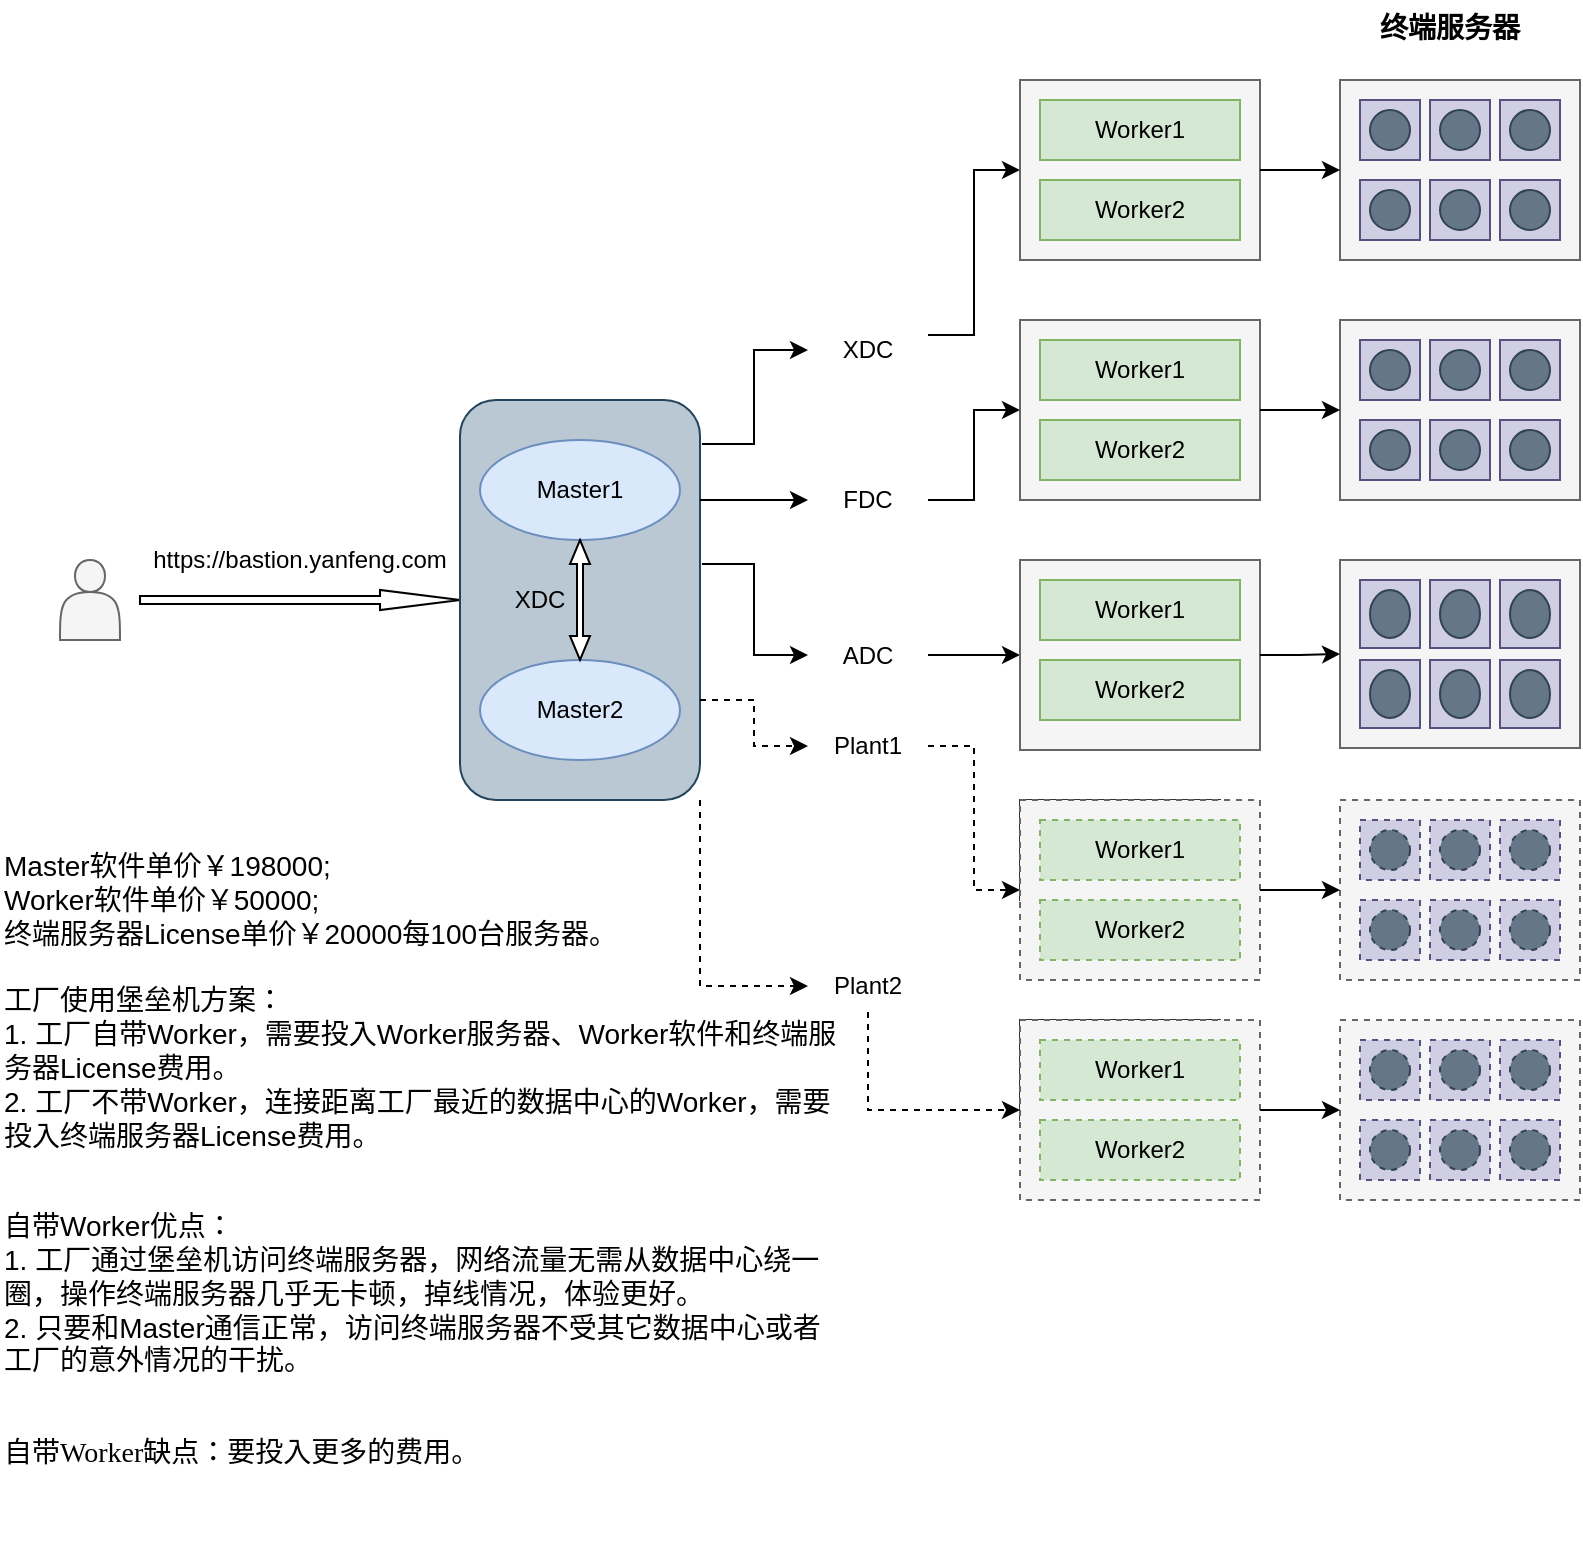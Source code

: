 <mxfile version="24.7.17">
  <diagram name="第 1 页" id="lUHJqOYcLx_I8CIas6FB">
    <mxGraphModel dx="1434" dy="780" grid="1" gridSize="10" guides="1" tooltips="1" connect="1" arrows="1" fold="1" page="1" pageScale="1" pageWidth="827" pageHeight="1169" math="0" shadow="0">
      <root>
        <mxCell id="0" />
        <mxCell id="1" parent="0" />
        <mxCell id="XpDxkfP4jnby5Jq5ViRB-1" value="" style="shape=actor;whiteSpace=wrap;html=1;fillColor=#f5f5f5;strokeColor=#666666;fontColor=#333333;" vertex="1" parent="1">
          <mxGeometry x="40" y="320" width="30" height="40" as="geometry" />
        </mxCell>
        <mxCell id="XpDxkfP4jnby5Jq5ViRB-2" value="" style="html=1;shadow=0;dashed=0;align=center;verticalAlign=middle;shape=mxgraph.arrows2.arrow;dy=0.6;dx=40;notch=0;" vertex="1" parent="1">
          <mxGeometry x="80" y="335" width="160" height="10" as="geometry" />
        </mxCell>
        <mxCell id="XpDxkfP4jnby5Jq5ViRB-19" style="edgeStyle=orthogonalEdgeStyle;rounded=0;orthogonalLoop=1;jettySize=auto;html=1;exitX=1;exitY=0.25;exitDx=0;exitDy=0;entryX=0;entryY=0.5;entryDx=0;entryDy=0;" edge="1" parent="1" source="XpDxkfP4jnby5Jq5ViRB-36" target="XpDxkfP4jnby5Jq5ViRB-13">
          <mxGeometry relative="1" as="geometry" />
        </mxCell>
        <mxCell id="XpDxkfP4jnby5Jq5ViRB-34" style="edgeStyle=orthogonalEdgeStyle;rounded=0;orthogonalLoop=1;jettySize=auto;html=1;exitX=1;exitY=0.5;exitDx=0;exitDy=0;entryX=0;entryY=0.5;entryDx=0;entryDy=0;" edge="1" parent="1" source="XpDxkfP4jnby5Jq5ViRB-37" target="XpDxkfP4jnby5Jq5ViRB-23">
          <mxGeometry relative="1" as="geometry" />
        </mxCell>
        <mxCell id="XpDxkfP4jnby5Jq5ViRB-35" style="edgeStyle=orthogonalEdgeStyle;rounded=0;orthogonalLoop=1;jettySize=auto;html=1;exitX=1;exitY=0.5;exitDx=0;exitDy=0;entryX=0;entryY=0.5;entryDx=0;entryDy=0;" edge="1" parent="1" source="XpDxkfP4jnby5Jq5ViRB-41" target="XpDxkfP4jnby5Jq5ViRB-59">
          <mxGeometry relative="1" as="geometry">
            <mxPoint x="490" y="410" as="targetPoint" />
          </mxGeometry>
        </mxCell>
        <mxCell id="XpDxkfP4jnby5Jq5ViRB-3" value="" style="rounded=1;whiteSpace=wrap;html=1;fillColor=#bac8d3;strokeColor=#23445d;" vertex="1" parent="1">
          <mxGeometry x="240" y="240" width="120" height="200" as="geometry" />
        </mxCell>
        <mxCell id="XpDxkfP4jnby5Jq5ViRB-5" value="Master1" style="ellipse;whiteSpace=wrap;html=1;fillColor=#dae8fc;strokeColor=#6c8ebf;" vertex="1" parent="1">
          <mxGeometry x="250" y="260" width="100" height="50" as="geometry" />
        </mxCell>
        <mxCell id="XpDxkfP4jnby5Jq5ViRB-6" value="Master2" style="ellipse;whiteSpace=wrap;html=1;fillColor=#dae8fc;strokeColor=#6c8ebf;" vertex="1" parent="1">
          <mxGeometry x="250" y="370" width="100" height="50" as="geometry" />
        </mxCell>
        <mxCell id="XpDxkfP4jnby5Jq5ViRB-7" value="" style="shape=doubleArrow;direction=south;whiteSpace=wrap;html=1;" vertex="1" parent="1">
          <mxGeometry x="295" y="310" width="10" height="60" as="geometry" />
        </mxCell>
        <mxCell id="XpDxkfP4jnby5Jq5ViRB-8" value="https://bastion.yanfeng.com" style="text;html=1;align=center;verticalAlign=middle;whiteSpace=wrap;rounded=0;" vertex="1" parent="1">
          <mxGeometry x="130" y="305" width="60" height="30" as="geometry" />
        </mxCell>
        <mxCell id="XpDxkfP4jnby5Jq5ViRB-10" value="XDC" style="text;html=1;align=center;verticalAlign=middle;whiteSpace=wrap;rounded=0;" vertex="1" parent="1">
          <mxGeometry x="250" y="325" width="60" height="30" as="geometry" />
        </mxCell>
        <mxCell id="XpDxkfP4jnby5Jq5ViRB-13" value="" style="rounded=0;whiteSpace=wrap;html=1;fillColor=#f5f5f5;fontColor=#333333;strokeColor=#666666;" vertex="1" parent="1">
          <mxGeometry x="520" y="80" width="120" height="90" as="geometry" />
        </mxCell>
        <mxCell id="XpDxkfP4jnby5Jq5ViRB-23" value="" style="rounded=0;whiteSpace=wrap;html=1;fillColor=#f5f5f5;fontColor=#333333;strokeColor=#666666;" vertex="1" parent="1">
          <mxGeometry x="520" y="200" width="120" height="90" as="geometry" />
        </mxCell>
        <mxCell id="XpDxkfP4jnby5Jq5ViRB-24" value="Worker1" style="rounded=0;whiteSpace=wrap;html=1;fillColor=#d5e8d4;strokeColor=#82b366;" vertex="1" parent="1">
          <mxGeometry x="530" y="210" width="100" height="30" as="geometry" />
        </mxCell>
        <mxCell id="XpDxkfP4jnby5Jq5ViRB-25" value="Worker2" style="rounded=0;whiteSpace=wrap;html=1;fillColor=#d5e8d4;strokeColor=#82b366;" vertex="1" parent="1">
          <mxGeometry x="530" y="250" width="100" height="30" as="geometry" />
        </mxCell>
        <mxCell id="XpDxkfP4jnby5Jq5ViRB-27" value="Worker1" style="rounded=0;whiteSpace=wrap;html=1;fillColor=#d5e8d4;strokeColor=#82b366;" vertex="1" parent="1">
          <mxGeometry x="530" y="90" width="100" height="30" as="geometry" />
        </mxCell>
        <mxCell id="XpDxkfP4jnby5Jq5ViRB-28" value="Worker2" style="rounded=0;whiteSpace=wrap;html=1;fillColor=#d5e8d4;strokeColor=#82b366;" vertex="1" parent="1">
          <mxGeometry x="530" y="130" width="100" height="30" as="geometry" />
        </mxCell>
        <mxCell id="XpDxkfP4jnby5Jq5ViRB-39" value="" style="edgeStyle=orthogonalEdgeStyle;rounded=0;orthogonalLoop=1;jettySize=auto;html=1;exitX=1;exitY=0.25;exitDx=0;exitDy=0;entryX=0;entryY=0.5;entryDx=0;entryDy=0;" edge="1" parent="1" source="XpDxkfP4jnby5Jq5ViRB-3" target="XpDxkfP4jnby5Jq5ViRB-37">
          <mxGeometry relative="1" as="geometry">
            <mxPoint x="360" y="340" as="sourcePoint" />
            <mxPoint x="520" y="310" as="targetPoint" />
          </mxGeometry>
        </mxCell>
        <mxCell id="XpDxkfP4jnby5Jq5ViRB-37" value="FDC" style="text;html=1;align=center;verticalAlign=middle;whiteSpace=wrap;rounded=0;" vertex="1" parent="1">
          <mxGeometry x="414" y="275" width="60" height="30" as="geometry" />
        </mxCell>
        <mxCell id="XpDxkfP4jnby5Jq5ViRB-40" value="" style="edgeStyle=orthogonalEdgeStyle;rounded=0;orthogonalLoop=1;jettySize=auto;html=1;exitX=1.008;exitY=0.11;exitDx=0;exitDy=0;entryX=0;entryY=0.5;entryDx=0;entryDy=0;exitPerimeter=0;" edge="1" parent="1" source="XpDxkfP4jnby5Jq5ViRB-3" target="XpDxkfP4jnby5Jq5ViRB-36">
          <mxGeometry relative="1" as="geometry">
            <mxPoint x="360" y="290" as="sourcePoint" />
            <mxPoint x="520" y="150" as="targetPoint" />
          </mxGeometry>
        </mxCell>
        <mxCell id="XpDxkfP4jnby5Jq5ViRB-36" value="XDC" style="text;html=1;align=center;verticalAlign=middle;whiteSpace=wrap;rounded=0;" vertex="1" parent="1">
          <mxGeometry x="414" y="200" width="60" height="30" as="geometry" />
        </mxCell>
        <mxCell id="XpDxkfP4jnby5Jq5ViRB-42" value="" style="edgeStyle=orthogonalEdgeStyle;rounded=0;orthogonalLoop=1;jettySize=auto;html=1;exitX=1.008;exitY=0.41;exitDx=0;exitDy=0;entryX=0;entryY=0.5;entryDx=0;entryDy=0;exitPerimeter=0;" edge="1" parent="1" source="XpDxkfP4jnby5Jq5ViRB-3" target="XpDxkfP4jnby5Jq5ViRB-41">
          <mxGeometry relative="1" as="geometry">
            <mxPoint x="360" y="390" as="sourcePoint" />
            <mxPoint x="520" y="470" as="targetPoint" />
          </mxGeometry>
        </mxCell>
        <mxCell id="XpDxkfP4jnby5Jq5ViRB-41" value="ADC" style="text;html=1;align=center;verticalAlign=middle;whiteSpace=wrap;rounded=0;" vertex="1" parent="1">
          <mxGeometry x="414" y="352" width="60" height="31" as="geometry" />
        </mxCell>
        <mxCell id="XpDxkfP4jnby5Jq5ViRB-48" style="edgeStyle=orthogonalEdgeStyle;rounded=0;orthogonalLoop=1;jettySize=auto;html=1;entryX=0;entryY=0.5;entryDx=0;entryDy=0;exitX=1;exitY=0.5;exitDx=0;exitDy=0;dashed=1;" edge="1" parent="1" source="XpDxkfP4jnby5Jq5ViRB-49" target="XpDxkfP4jnby5Jq5ViRB-54">
          <mxGeometry relative="1" as="geometry">
            <mxPoint x="450" y="560" as="sourcePoint" />
            <mxPoint x="511" y="565" as="targetPoint" />
          </mxGeometry>
        </mxCell>
        <mxCell id="XpDxkfP4jnby5Jq5ViRB-51" value="" style="edgeStyle=orthogonalEdgeStyle;rounded=0;orthogonalLoop=1;jettySize=auto;html=1;entryX=0;entryY=0.5;entryDx=0;entryDy=0;dashed=1;exitX=1;exitY=0.75;exitDx=0;exitDy=0;" edge="1" parent="1" source="XpDxkfP4jnby5Jq5ViRB-3" target="XpDxkfP4jnby5Jq5ViRB-49">
          <mxGeometry relative="1" as="geometry">
            <mxPoint x="380" y="390" as="sourcePoint" />
            <mxPoint x="520" y="630" as="targetPoint" />
          </mxGeometry>
        </mxCell>
        <mxCell id="XpDxkfP4jnby5Jq5ViRB-49" value="Plant1" style="text;html=1;align=center;verticalAlign=middle;whiteSpace=wrap;rounded=0;" vertex="1" parent="1">
          <mxGeometry x="414" y="400" width="60" height="26" as="geometry" />
        </mxCell>
        <mxCell id="XpDxkfP4jnby5Jq5ViRB-52" value="Worker1" style="rounded=0;whiteSpace=wrap;html=1;strokeColor=#333333;" vertex="1" parent="1">
          <mxGeometry x="520" y="440" width="100" height="50" as="geometry" />
        </mxCell>
        <mxCell id="XpDxkfP4jnby5Jq5ViRB-54" value="" style="rounded=0;whiteSpace=wrap;html=1;dashed=1;strokeColor=#666666;fillColor=#f5f5f5;fontColor=#333333;" vertex="1" parent="1">
          <mxGeometry x="520" y="440" width="120" height="90" as="geometry" />
        </mxCell>
        <mxCell id="XpDxkfP4jnby5Jq5ViRB-55" value="Worker1" style="rounded=0;whiteSpace=wrap;html=1;dashed=1;strokeColor=#82b366;fillColor=#d5e8d4;" vertex="1" parent="1">
          <mxGeometry x="530" y="450" width="100" height="30" as="geometry" />
        </mxCell>
        <mxCell id="XpDxkfP4jnby5Jq5ViRB-56" value="Worker2" style="rounded=0;whiteSpace=wrap;html=1;dashed=1;strokeColor=#82b366;fillColor=#d5e8d4;" vertex="1" parent="1">
          <mxGeometry x="530" y="490" width="100" height="30" as="geometry" />
        </mxCell>
        <mxCell id="XpDxkfP4jnby5Jq5ViRB-59" value="" style="rounded=0;whiteSpace=wrap;html=1;fillColor=#f5f5f5;fontColor=#333333;strokeColor=#666666;" vertex="1" parent="1">
          <mxGeometry x="520" y="320" width="120" height="95" as="geometry" />
        </mxCell>
        <mxCell id="XpDxkfP4jnby5Jq5ViRB-60" value="Worker1" style="rounded=0;whiteSpace=wrap;html=1;fillColor=#d5e8d4;strokeColor=#82b366;" vertex="1" parent="1">
          <mxGeometry x="530" y="330" width="100" height="30" as="geometry" />
        </mxCell>
        <mxCell id="XpDxkfP4jnby5Jq5ViRB-61" value="Worker2" style="rounded=0;whiteSpace=wrap;html=1;fillColor=#d5e8d4;strokeColor=#82b366;" vertex="1" parent="1">
          <mxGeometry x="530" y="370" width="100" height="30" as="geometry" />
        </mxCell>
        <mxCell id="XpDxkfP4jnby5Jq5ViRB-65" value="Worker1" style="rounded=0;whiteSpace=wrap;html=1;strokeColor=#333333;" vertex="1" parent="1">
          <mxGeometry x="520" y="550" width="100" height="50" as="geometry" />
        </mxCell>
        <mxCell id="XpDxkfP4jnby5Jq5ViRB-66" value="" style="rounded=0;whiteSpace=wrap;html=1;dashed=1;strokeColor=#666666;fillColor=#f5f5f5;fontColor=#333333;" vertex="1" parent="1">
          <mxGeometry x="520" y="550" width="120" height="90" as="geometry" />
        </mxCell>
        <mxCell id="XpDxkfP4jnby5Jq5ViRB-67" value="Worker1" style="rounded=0;whiteSpace=wrap;html=1;dashed=1;strokeColor=#82b366;fillColor=#d5e8d4;" vertex="1" parent="1">
          <mxGeometry x="530" y="560" width="100" height="30" as="geometry" />
        </mxCell>
        <mxCell id="XpDxkfP4jnby5Jq5ViRB-68" value="Worker2" style="rounded=0;whiteSpace=wrap;html=1;dashed=1;strokeColor=#82b366;fillColor=#d5e8d4;" vertex="1" parent="1">
          <mxGeometry x="530" y="600" width="100" height="30" as="geometry" />
        </mxCell>
        <mxCell id="XpDxkfP4jnby5Jq5ViRB-69" value="" style="edgeStyle=orthogonalEdgeStyle;rounded=0;orthogonalLoop=1;jettySize=auto;html=1;dashed=1;exitX=1;exitY=1;exitDx=0;exitDy=0;entryX=0;entryY=0.5;entryDx=0;entryDy=0;" edge="1" parent="1" source="XpDxkfP4jnby5Jq5ViRB-3" target="XpDxkfP4jnby5Jq5ViRB-70">
          <mxGeometry relative="1" as="geometry">
            <mxPoint x="370" y="430" as="sourcePoint" />
            <mxPoint x="390" y="490" as="targetPoint" />
            <Array as="points">
              <mxPoint x="360" y="533" />
            </Array>
          </mxGeometry>
        </mxCell>
        <mxCell id="XpDxkfP4jnby5Jq5ViRB-70" value="Plant2" style="text;html=1;align=center;verticalAlign=middle;whiteSpace=wrap;rounded=0;" vertex="1" parent="1">
          <mxGeometry x="414" y="520" width="60" height="26" as="geometry" />
        </mxCell>
        <mxCell id="XpDxkfP4jnby5Jq5ViRB-72" style="edgeStyle=orthogonalEdgeStyle;rounded=0;orthogonalLoop=1;jettySize=auto;html=1;entryX=0;entryY=0.5;entryDx=0;entryDy=0;exitX=0.5;exitY=1;exitDx=0;exitDy=0;dashed=1;" edge="1" parent="1" source="XpDxkfP4jnby5Jq5ViRB-70" target="XpDxkfP4jnby5Jq5ViRB-66">
          <mxGeometry relative="1" as="geometry">
            <mxPoint x="484" y="423" as="sourcePoint" />
            <mxPoint x="530" y="495" as="targetPoint" />
          </mxGeometry>
        </mxCell>
        <mxCell id="XpDxkfP4jnby5Jq5ViRB-73" value="&lt;p style=&quot;line-height: 100%;&quot;&gt;&lt;/p&gt;&lt;div style=&quot;font-size: 14px;&quot;&gt;&lt;span style=&quot;background-color: initial;&quot;&gt;Master软件单价￥198000;&lt;/span&gt;&lt;/div&gt;&lt;font face=&quot;Helvetica&quot; style=&quot;&quot;&gt;&lt;div style=&quot;font-size: 14px;&quot;&gt;&lt;span style=&quot;background-color: initial;&quot;&gt;Worker软件单价￥50000;&lt;/span&gt;&lt;/div&gt;&lt;span style=&quot;font-size: 14px;&quot;&gt;&lt;div style=&quot;&quot;&gt;&lt;span style=&quot;background-color: initial;&quot;&gt;终端服务器&lt;/span&gt;&lt;span style=&quot;background-color: initial;&quot;&gt;License单价￥20000每100台服务器。&lt;/span&gt;&lt;/div&gt;&lt;/span&gt;&lt;div style=&quot;&quot;&gt;&lt;span style=&quot;font-size: 14px;&quot;&gt;&lt;br&gt;&lt;/span&gt;&lt;/div&gt;&lt;span style=&quot;font-size: 14px; background-color: initial;&quot;&gt;&lt;div style=&quot;&quot;&gt;&lt;span style=&quot;background-color: initial;&quot;&gt;工厂使用堡垒机方案：&lt;/span&gt;&lt;/div&gt;&lt;/span&gt;&lt;span style=&quot;font-size: 14px; background-color: initial;&quot;&gt;&lt;div style=&quot;&quot;&gt;&lt;font style=&quot;background-color: initial; font-size: 12px;&quot; face=&quot;Helvetica&quot;&gt;&lt;span style=&quot;font-size: 14px; background-color: initial;&quot;&gt;1. 工厂自带Worker，需要投入Worker服务器、&lt;/span&gt;&lt;span style=&quot;font-size: 14px; background-color: initial;&quot;&gt;Worker软件和&lt;/span&gt;&lt;/font&gt;&lt;span style=&quot;background-color: initial;&quot;&gt;&lt;font face=&quot;Helvetica&quot;&gt;终端服务器&lt;/font&gt;&lt;/span&gt;&lt;span style=&quot;background-color: initial;&quot;&gt;&lt;font face=&quot;Helvetica&quot;&gt;&lt;span style=&quot;background-color: initial;&quot;&gt;License费用。&lt;/span&gt;&lt;/font&gt;&lt;/span&gt;&lt;/div&gt;&lt;div style=&quot;&quot;&gt;&lt;font style=&quot;background-color: initial;&quot; face=&quot;Helvetica&quot;&gt;&lt;span style=&quot;background-color: initial;&quot;&gt;2. 工厂不带Worker，连接距离工厂最近的数据中心的Worker，需要投入&lt;/span&gt;&lt;/font&gt;&lt;span style=&quot;background-color: initial;&quot;&gt;&lt;font face=&quot;Helvetica&quot;&gt;终端服务器&lt;/font&gt;&lt;/span&gt;&lt;span style=&quot;background-color: initial;&quot;&gt;&lt;font face=&quot;Helvetica&quot;&gt;&lt;span style=&quot;background-color: initial;&quot;&gt;License费用。&lt;/span&gt;&lt;/font&gt;&lt;/span&gt;&lt;/div&gt;&lt;/span&gt;&lt;/font&gt;&lt;p style=&quot;line-height: 100%;&quot;&gt;&lt;/p&gt;&lt;div style=&quot;&quot;&gt;&lt;span style=&quot;font-size: 14px;&quot;&gt;&lt;br&gt;&lt;/span&gt;&lt;/div&gt;&lt;font face=&quot;Helvetica&quot; style=&quot;font-size: 14px;&quot;&gt;&lt;div style=&quot;&quot;&gt;&lt;span style=&quot;background-color: initial;&quot;&gt;自带Worker优点：&lt;/span&gt;&lt;/div&gt;&lt;span style=&quot;background-color: initial;&quot;&gt;&lt;div style=&quot;&quot;&gt;&lt;span style=&quot;background-color: initial;&quot;&gt;1. 工厂通过堡垒机访问终端服务器，网络流量无需从数据中心绕一圈，操作&lt;/span&gt;&lt;span style=&quot;background-color: initial;&quot;&gt;终端&lt;/span&gt;&lt;span style=&quot;background-color: initial;&quot;&gt;服务器几乎无卡顿，掉线情况，体验更好。&lt;/span&gt;&lt;/div&gt;&lt;/span&gt;&lt;/font&gt;&lt;font face=&quot;Helvetica&quot; style=&quot;font-size: 14px;&quot;&gt;&lt;span style=&quot;background-color: initial;&quot;&gt;&lt;div style=&quot;&quot;&gt;&lt;span style=&quot;background-color: initial;&quot;&gt;2. 只要和Master通信正常，访问&lt;/span&gt;&lt;span style=&quot;background-color: initial;&quot;&gt;终端&lt;/span&gt;&lt;span style=&quot;background-color: initial;&quot;&gt;服务器不受其它数据中心或者工厂的意外情况的干扰。&lt;/span&gt;&lt;/div&gt;&lt;/span&gt;&lt;/font&gt;&lt;p&gt;&lt;/p&gt;&lt;p style=&quot;line-height: 100%;&quot;&gt;&lt;/p&gt;&lt;div style=&quot;&quot;&gt;&lt;font face=&quot;rnTIwr-ZT3x2AIq3CJ2m&quot;&gt;&lt;span style=&quot;font-size: 14px;&quot;&gt;&lt;br&gt;&lt;/span&gt;&lt;/font&gt;&lt;/div&gt;&lt;font style=&quot;font-size: 14px;&quot;&gt;&lt;div style=&quot;&quot;&gt;&lt;span style=&quot;font-family: rnTIwr-ZT3x2AIq3CJ2m; background-color: initial;&quot;&gt;自带Worker缺点：&lt;/span&gt;&lt;span style=&quot;font-family: rnTIwr-ZT3x2AIq3CJ2m; background-color: initial;&quot;&gt;要投入更多的费用。&lt;/span&gt;&lt;/div&gt;&lt;/font&gt;&lt;p&gt;&lt;/p&gt;&lt;p style=&quot;line-height: 100%; font-size: 14px;&quot;&gt;&lt;b style=&quot;background-color: initial;&quot;&gt;&lt;br&gt;&lt;/b&gt;&lt;/p&gt;" style="text;html=1;align=left;verticalAlign=middle;whiteSpace=wrap;rounded=0;" vertex="1" parent="1">
          <mxGeometry x="10" y="560" width="420" height="150" as="geometry" />
        </mxCell>
        <mxCell id="XpDxkfP4jnby5Jq5ViRB-78" value="" style="rounded=0;whiteSpace=wrap;html=1;fillColor=#f5f5f5;fontColor=#333333;strokeColor=#666666;" vertex="1" parent="1">
          <mxGeometry x="680" y="80" width="120" height="90" as="geometry" />
        </mxCell>
        <mxCell id="XpDxkfP4jnby5Jq5ViRB-79" value="" style="whiteSpace=wrap;html=1;aspect=fixed;fillColor=#d0cee2;strokeColor=#56517e;" vertex="1" parent="1">
          <mxGeometry x="690" y="90" width="30" height="30" as="geometry" />
        </mxCell>
        <mxCell id="XpDxkfP4jnby5Jq5ViRB-80" value="" style="ellipse;whiteSpace=wrap;html=1;aspect=fixed;fillColor=#647687;fontColor=#ffffff;strokeColor=#314354;" vertex="1" parent="1">
          <mxGeometry x="695" y="95" width="20" height="20" as="geometry" />
        </mxCell>
        <mxCell id="XpDxkfP4jnby5Jq5ViRB-83" value="" style="whiteSpace=wrap;html=1;aspect=fixed;fillColor=#d0cee2;strokeColor=#56517e;" vertex="1" parent="1">
          <mxGeometry x="725" y="90" width="30" height="30" as="geometry" />
        </mxCell>
        <mxCell id="XpDxkfP4jnby5Jq5ViRB-84" value="" style="ellipse;whiteSpace=wrap;html=1;aspect=fixed;fillColor=#647687;fontColor=#ffffff;strokeColor=#314354;" vertex="1" parent="1">
          <mxGeometry x="730" y="95" width="20" height="20" as="geometry" />
        </mxCell>
        <mxCell id="XpDxkfP4jnby5Jq5ViRB-85" value="" style="whiteSpace=wrap;html=1;aspect=fixed;fillColor=#d0cee2;strokeColor=#56517e;" vertex="1" parent="1">
          <mxGeometry x="760" y="90" width="30" height="30" as="geometry" />
        </mxCell>
        <mxCell id="XpDxkfP4jnby5Jq5ViRB-86" value="" style="ellipse;whiteSpace=wrap;html=1;aspect=fixed;fillColor=#647687;fontColor=#ffffff;strokeColor=#314354;" vertex="1" parent="1">
          <mxGeometry x="765" y="95" width="20" height="20" as="geometry" />
        </mxCell>
        <mxCell id="XpDxkfP4jnby5Jq5ViRB-88" value="" style="whiteSpace=wrap;html=1;aspect=fixed;fillColor=#d0cee2;strokeColor=#56517e;" vertex="1" parent="1">
          <mxGeometry x="690" y="130" width="30" height="30" as="geometry" />
        </mxCell>
        <mxCell id="XpDxkfP4jnby5Jq5ViRB-89" value="" style="ellipse;whiteSpace=wrap;html=1;aspect=fixed;fillColor=#647687;fontColor=#ffffff;strokeColor=#314354;" vertex="1" parent="1">
          <mxGeometry x="695" y="135" width="20" height="20" as="geometry" />
        </mxCell>
        <mxCell id="XpDxkfP4jnby5Jq5ViRB-90" value="" style="whiteSpace=wrap;html=1;aspect=fixed;fillColor=#d0cee2;strokeColor=#56517e;" vertex="1" parent="1">
          <mxGeometry x="725" y="130" width="30" height="30" as="geometry" />
        </mxCell>
        <mxCell id="XpDxkfP4jnby5Jq5ViRB-91" value="" style="ellipse;whiteSpace=wrap;html=1;aspect=fixed;fillColor=#647687;fontColor=#ffffff;strokeColor=#314354;" vertex="1" parent="1">
          <mxGeometry x="730" y="135" width="20" height="20" as="geometry" />
        </mxCell>
        <mxCell id="XpDxkfP4jnby5Jq5ViRB-92" value="" style="whiteSpace=wrap;html=1;aspect=fixed;fillColor=#d0cee2;strokeColor=#56517e;" vertex="1" parent="1">
          <mxGeometry x="760" y="130" width="30" height="30" as="geometry" />
        </mxCell>
        <mxCell id="XpDxkfP4jnby5Jq5ViRB-93" value="" style="ellipse;whiteSpace=wrap;html=1;aspect=fixed;fillColor=#647687;fontColor=#ffffff;strokeColor=#314354;" vertex="1" parent="1">
          <mxGeometry x="765" y="135" width="20" height="20" as="geometry" />
        </mxCell>
        <mxCell id="XpDxkfP4jnby5Jq5ViRB-120" value="" style="rounded=0;whiteSpace=wrap;html=1;fillColor=#f5f5f5;fontColor=#333333;strokeColor=#666666;" vertex="1" parent="1">
          <mxGeometry x="680" y="200" width="120" height="90" as="geometry" />
        </mxCell>
        <mxCell id="XpDxkfP4jnby5Jq5ViRB-121" value="" style="whiteSpace=wrap;html=1;aspect=fixed;fillColor=#d0cee2;strokeColor=#56517e;" vertex="1" parent="1">
          <mxGeometry x="690" y="210" width="30" height="30" as="geometry" />
        </mxCell>
        <mxCell id="XpDxkfP4jnby5Jq5ViRB-122" value="" style="ellipse;whiteSpace=wrap;html=1;aspect=fixed;fillColor=#647687;fontColor=#ffffff;strokeColor=#314354;" vertex="1" parent="1">
          <mxGeometry x="695" y="215" width="20" height="20" as="geometry" />
        </mxCell>
        <mxCell id="XpDxkfP4jnby5Jq5ViRB-123" value="" style="whiteSpace=wrap;html=1;aspect=fixed;fillColor=#d0cee2;strokeColor=#56517e;" vertex="1" parent="1">
          <mxGeometry x="725" y="210" width="30" height="30" as="geometry" />
        </mxCell>
        <mxCell id="XpDxkfP4jnby5Jq5ViRB-124" value="" style="ellipse;whiteSpace=wrap;html=1;aspect=fixed;fillColor=#647687;fontColor=#ffffff;strokeColor=#314354;" vertex="1" parent="1">
          <mxGeometry x="730" y="215" width="20" height="20" as="geometry" />
        </mxCell>
        <mxCell id="XpDxkfP4jnby5Jq5ViRB-125" value="" style="whiteSpace=wrap;html=1;aspect=fixed;fillColor=#d0cee2;strokeColor=#56517e;" vertex="1" parent="1">
          <mxGeometry x="760" y="210" width="30" height="30" as="geometry" />
        </mxCell>
        <mxCell id="XpDxkfP4jnby5Jq5ViRB-126" value="" style="ellipse;whiteSpace=wrap;html=1;aspect=fixed;fillColor=#647687;fontColor=#ffffff;strokeColor=#314354;" vertex="1" parent="1">
          <mxGeometry x="765" y="215" width="20" height="20" as="geometry" />
        </mxCell>
        <mxCell id="XpDxkfP4jnby5Jq5ViRB-127" value="" style="whiteSpace=wrap;html=1;aspect=fixed;fillColor=#d0cee2;strokeColor=#56517e;" vertex="1" parent="1">
          <mxGeometry x="690" y="250" width="30" height="30" as="geometry" />
        </mxCell>
        <mxCell id="XpDxkfP4jnby5Jq5ViRB-128" value="" style="ellipse;whiteSpace=wrap;html=1;aspect=fixed;fillColor=#647687;fontColor=#ffffff;strokeColor=#314354;" vertex="1" parent="1">
          <mxGeometry x="695" y="255" width="20" height="20" as="geometry" />
        </mxCell>
        <mxCell id="XpDxkfP4jnby5Jq5ViRB-129" value="" style="whiteSpace=wrap;html=1;aspect=fixed;fillColor=#d0cee2;strokeColor=#56517e;" vertex="1" parent="1">
          <mxGeometry x="725" y="250" width="30" height="30" as="geometry" />
        </mxCell>
        <mxCell id="XpDxkfP4jnby5Jq5ViRB-130" value="" style="ellipse;whiteSpace=wrap;html=1;aspect=fixed;fillColor=#647687;fontColor=#ffffff;strokeColor=#314354;" vertex="1" parent="1">
          <mxGeometry x="730" y="255" width="20" height="20" as="geometry" />
        </mxCell>
        <mxCell id="XpDxkfP4jnby5Jq5ViRB-131" value="" style="whiteSpace=wrap;html=1;aspect=fixed;fillColor=#d0cee2;strokeColor=#56517e;" vertex="1" parent="1">
          <mxGeometry x="760" y="250" width="30" height="30" as="geometry" />
        </mxCell>
        <mxCell id="XpDxkfP4jnby5Jq5ViRB-132" value="" style="ellipse;whiteSpace=wrap;html=1;aspect=fixed;fillColor=#647687;fontColor=#ffffff;strokeColor=#314354;" vertex="1" parent="1">
          <mxGeometry x="765" y="255" width="20" height="20" as="geometry" />
        </mxCell>
        <mxCell id="XpDxkfP4jnby5Jq5ViRB-133" value="" style="rounded=0;whiteSpace=wrap;html=1;fillColor=#f5f5f5;fontColor=#333333;strokeColor=#666666;" vertex="1" parent="1">
          <mxGeometry x="680" y="320" width="120" height="94" as="geometry" />
        </mxCell>
        <mxCell id="XpDxkfP4jnby5Jq5ViRB-134" value="" style="whiteSpace=wrap;html=1;aspect=fixed;fillColor=#d0cee2;strokeColor=#56517e;" vertex="1" parent="1">
          <mxGeometry x="690" y="330" width="30" height="34" as="geometry" />
        </mxCell>
        <mxCell id="XpDxkfP4jnby5Jq5ViRB-135" value="" style="ellipse;whiteSpace=wrap;html=1;aspect=fixed;fillColor=#647687;fontColor=#ffffff;strokeColor=#314354;" vertex="1" parent="1">
          <mxGeometry x="695" y="335" width="20" height="24" as="geometry" />
        </mxCell>
        <mxCell id="XpDxkfP4jnby5Jq5ViRB-136" value="" style="whiteSpace=wrap;html=1;aspect=fixed;fillColor=#d0cee2;strokeColor=#56517e;" vertex="1" parent="1">
          <mxGeometry x="725" y="330" width="30" height="34" as="geometry" />
        </mxCell>
        <mxCell id="XpDxkfP4jnby5Jq5ViRB-137" value="" style="ellipse;whiteSpace=wrap;html=1;aspect=fixed;fillColor=#647687;fontColor=#ffffff;strokeColor=#314354;" vertex="1" parent="1">
          <mxGeometry x="730" y="335" width="20" height="24" as="geometry" />
        </mxCell>
        <mxCell id="XpDxkfP4jnby5Jq5ViRB-138" value="" style="whiteSpace=wrap;html=1;aspect=fixed;fillColor=#d0cee2;strokeColor=#56517e;" vertex="1" parent="1">
          <mxGeometry x="760" y="330" width="30" height="34" as="geometry" />
        </mxCell>
        <mxCell id="XpDxkfP4jnby5Jq5ViRB-139" value="" style="ellipse;whiteSpace=wrap;html=1;aspect=fixed;fillColor=#647687;fontColor=#ffffff;strokeColor=#314354;" vertex="1" parent="1">
          <mxGeometry x="765" y="335" width="20" height="24" as="geometry" />
        </mxCell>
        <mxCell id="XpDxkfP4jnby5Jq5ViRB-140" value="" style="whiteSpace=wrap;html=1;aspect=fixed;fillColor=#d0cee2;strokeColor=#56517e;" vertex="1" parent="1">
          <mxGeometry x="690" y="370" width="30" height="34" as="geometry" />
        </mxCell>
        <mxCell id="XpDxkfP4jnby5Jq5ViRB-141" value="" style="ellipse;whiteSpace=wrap;html=1;aspect=fixed;fillColor=#647687;fontColor=#ffffff;strokeColor=#314354;" vertex="1" parent="1">
          <mxGeometry x="695" y="375" width="20" height="24" as="geometry" />
        </mxCell>
        <mxCell id="XpDxkfP4jnby5Jq5ViRB-142" value="" style="whiteSpace=wrap;html=1;aspect=fixed;fillColor=#d0cee2;strokeColor=#56517e;" vertex="1" parent="1">
          <mxGeometry x="725" y="370" width="30" height="34" as="geometry" />
        </mxCell>
        <mxCell id="XpDxkfP4jnby5Jq5ViRB-143" value="" style="ellipse;whiteSpace=wrap;html=1;aspect=fixed;fillColor=#647687;fontColor=#ffffff;strokeColor=#314354;" vertex="1" parent="1">
          <mxGeometry x="730" y="375" width="20" height="24" as="geometry" />
        </mxCell>
        <mxCell id="XpDxkfP4jnby5Jq5ViRB-144" value="" style="whiteSpace=wrap;html=1;aspect=fixed;fillColor=#d0cee2;strokeColor=#56517e;" vertex="1" parent="1">
          <mxGeometry x="760" y="370" width="30" height="34" as="geometry" />
        </mxCell>
        <mxCell id="XpDxkfP4jnby5Jq5ViRB-145" value="" style="ellipse;whiteSpace=wrap;html=1;aspect=fixed;fillColor=#647687;fontColor=#ffffff;strokeColor=#314354;" vertex="1" parent="1">
          <mxGeometry x="765" y="375" width="20" height="24" as="geometry" />
        </mxCell>
        <mxCell id="XpDxkfP4jnby5Jq5ViRB-146" value="" style="rounded=0;whiteSpace=wrap;html=1;fillColor=#f5f5f5;fontColor=#333333;strokeColor=#666666;dashed=1;" vertex="1" parent="1">
          <mxGeometry x="680" y="440" width="120" height="90" as="geometry" />
        </mxCell>
        <mxCell id="XpDxkfP4jnby5Jq5ViRB-147" value="" style="whiteSpace=wrap;html=1;aspect=fixed;fillColor=#d0cee2;strokeColor=#56517e;dashed=1;" vertex="1" parent="1">
          <mxGeometry x="690" y="450" width="30" height="30" as="geometry" />
        </mxCell>
        <mxCell id="XpDxkfP4jnby5Jq5ViRB-148" value="" style="ellipse;whiteSpace=wrap;html=1;aspect=fixed;fillColor=#647687;fontColor=#ffffff;strokeColor=#314354;dashed=1;" vertex="1" parent="1">
          <mxGeometry x="695" y="455" width="20" height="20" as="geometry" />
        </mxCell>
        <mxCell id="XpDxkfP4jnby5Jq5ViRB-149" value="" style="whiteSpace=wrap;html=1;aspect=fixed;fillColor=#d0cee2;strokeColor=#56517e;dashed=1;" vertex="1" parent="1">
          <mxGeometry x="725" y="450" width="30" height="30" as="geometry" />
        </mxCell>
        <mxCell id="XpDxkfP4jnby5Jq5ViRB-150" value="" style="ellipse;whiteSpace=wrap;html=1;aspect=fixed;fillColor=#647687;fontColor=#ffffff;strokeColor=#314354;dashed=1;" vertex="1" parent="1">
          <mxGeometry x="730" y="455" width="20" height="20" as="geometry" />
        </mxCell>
        <mxCell id="XpDxkfP4jnby5Jq5ViRB-151" value="" style="whiteSpace=wrap;html=1;aspect=fixed;fillColor=#d0cee2;strokeColor=#56517e;dashed=1;" vertex="1" parent="1">
          <mxGeometry x="760" y="450" width="30" height="30" as="geometry" />
        </mxCell>
        <mxCell id="XpDxkfP4jnby5Jq5ViRB-152" value="" style="ellipse;whiteSpace=wrap;html=1;aspect=fixed;fillColor=#647687;fontColor=#ffffff;strokeColor=#314354;dashed=1;" vertex="1" parent="1">
          <mxGeometry x="765" y="455" width="20" height="20" as="geometry" />
        </mxCell>
        <mxCell id="XpDxkfP4jnby5Jq5ViRB-153" value="" style="whiteSpace=wrap;html=1;aspect=fixed;fillColor=#d0cee2;strokeColor=#56517e;dashed=1;" vertex="1" parent="1">
          <mxGeometry x="690" y="490" width="30" height="30" as="geometry" />
        </mxCell>
        <mxCell id="XpDxkfP4jnby5Jq5ViRB-154" value="" style="ellipse;whiteSpace=wrap;html=1;aspect=fixed;fillColor=#647687;fontColor=#ffffff;strokeColor=#314354;dashed=1;" vertex="1" parent="1">
          <mxGeometry x="695" y="495" width="20" height="20" as="geometry" />
        </mxCell>
        <mxCell id="XpDxkfP4jnby5Jq5ViRB-155" value="" style="whiteSpace=wrap;html=1;aspect=fixed;fillColor=#d0cee2;strokeColor=#56517e;dashed=1;" vertex="1" parent="1">
          <mxGeometry x="725" y="490" width="30" height="30" as="geometry" />
        </mxCell>
        <mxCell id="XpDxkfP4jnby5Jq5ViRB-156" value="" style="ellipse;whiteSpace=wrap;html=1;aspect=fixed;fillColor=#647687;fontColor=#ffffff;strokeColor=#314354;dashed=1;" vertex="1" parent="1">
          <mxGeometry x="730" y="495" width="20" height="20" as="geometry" />
        </mxCell>
        <mxCell id="XpDxkfP4jnby5Jq5ViRB-157" value="" style="whiteSpace=wrap;html=1;aspect=fixed;fillColor=#d0cee2;strokeColor=#56517e;dashed=1;" vertex="1" parent="1">
          <mxGeometry x="760" y="490" width="30" height="30" as="geometry" />
        </mxCell>
        <mxCell id="XpDxkfP4jnby5Jq5ViRB-158" value="" style="ellipse;whiteSpace=wrap;html=1;aspect=fixed;fillColor=#647687;fontColor=#ffffff;strokeColor=#314354;dashed=1;" vertex="1" parent="1">
          <mxGeometry x="765" y="495" width="20" height="20" as="geometry" />
        </mxCell>
        <mxCell id="XpDxkfP4jnby5Jq5ViRB-159" value="" style="rounded=0;whiteSpace=wrap;html=1;fillColor=#f5f5f5;fontColor=#333333;strokeColor=#666666;dashed=1;" vertex="1" parent="1">
          <mxGeometry x="680" y="550" width="120" height="90" as="geometry" />
        </mxCell>
        <mxCell id="XpDxkfP4jnby5Jq5ViRB-160" value="" style="whiteSpace=wrap;html=1;aspect=fixed;fillColor=#d0cee2;strokeColor=#56517e;dashed=1;" vertex="1" parent="1">
          <mxGeometry x="690" y="560" width="30" height="30" as="geometry" />
        </mxCell>
        <mxCell id="XpDxkfP4jnby5Jq5ViRB-161" value="" style="ellipse;whiteSpace=wrap;html=1;aspect=fixed;fillColor=#647687;fontColor=#ffffff;strokeColor=#314354;dashed=1;" vertex="1" parent="1">
          <mxGeometry x="695" y="565" width="20" height="20" as="geometry" />
        </mxCell>
        <mxCell id="XpDxkfP4jnby5Jq5ViRB-162" value="" style="whiteSpace=wrap;html=1;aspect=fixed;fillColor=#d0cee2;strokeColor=#56517e;dashed=1;" vertex="1" parent="1">
          <mxGeometry x="725" y="560" width="30" height="30" as="geometry" />
        </mxCell>
        <mxCell id="XpDxkfP4jnby5Jq5ViRB-163" value="" style="ellipse;whiteSpace=wrap;html=1;aspect=fixed;fillColor=#647687;fontColor=#ffffff;strokeColor=#314354;dashed=1;" vertex="1" parent="1">
          <mxGeometry x="730" y="565" width="20" height="20" as="geometry" />
        </mxCell>
        <mxCell id="XpDxkfP4jnby5Jq5ViRB-164" value="" style="whiteSpace=wrap;html=1;aspect=fixed;fillColor=#d0cee2;strokeColor=#56517e;dashed=1;" vertex="1" parent="1">
          <mxGeometry x="760" y="560" width="30" height="30" as="geometry" />
        </mxCell>
        <mxCell id="XpDxkfP4jnby5Jq5ViRB-165" value="" style="ellipse;whiteSpace=wrap;html=1;aspect=fixed;fillColor=#647687;fontColor=#ffffff;strokeColor=#314354;dashed=1;" vertex="1" parent="1">
          <mxGeometry x="765" y="565" width="20" height="20" as="geometry" />
        </mxCell>
        <mxCell id="XpDxkfP4jnby5Jq5ViRB-166" value="" style="whiteSpace=wrap;html=1;aspect=fixed;fillColor=#d0cee2;strokeColor=#56517e;dashed=1;" vertex="1" parent="1">
          <mxGeometry x="690" y="600" width="30" height="30" as="geometry" />
        </mxCell>
        <mxCell id="XpDxkfP4jnby5Jq5ViRB-167" value="" style="ellipse;whiteSpace=wrap;html=1;aspect=fixed;fillColor=#647687;fontColor=#ffffff;strokeColor=#314354;dashed=1;" vertex="1" parent="1">
          <mxGeometry x="695" y="605" width="20" height="20" as="geometry" />
        </mxCell>
        <mxCell id="XpDxkfP4jnby5Jq5ViRB-168" value="" style="whiteSpace=wrap;html=1;aspect=fixed;fillColor=#d0cee2;strokeColor=#56517e;dashed=1;" vertex="1" parent="1">
          <mxGeometry x="725" y="600" width="30" height="30" as="geometry" />
        </mxCell>
        <mxCell id="XpDxkfP4jnby5Jq5ViRB-169" value="" style="ellipse;whiteSpace=wrap;html=1;aspect=fixed;fillColor=#647687;fontColor=#ffffff;strokeColor=#314354;dashed=1;" vertex="1" parent="1">
          <mxGeometry x="730" y="605" width="20" height="20" as="geometry" />
        </mxCell>
        <mxCell id="XpDxkfP4jnby5Jq5ViRB-170" value="" style="whiteSpace=wrap;html=1;aspect=fixed;fillColor=#d0cee2;strokeColor=#56517e;dashed=1;" vertex="1" parent="1">
          <mxGeometry x="760" y="600" width="30" height="30" as="geometry" />
        </mxCell>
        <mxCell id="XpDxkfP4jnby5Jq5ViRB-171" value="" style="ellipse;whiteSpace=wrap;html=1;aspect=fixed;fillColor=#647687;fontColor=#ffffff;strokeColor=#314354;dashed=1;" vertex="1" parent="1">
          <mxGeometry x="765" y="605" width="20" height="20" as="geometry" />
        </mxCell>
        <mxCell id="XpDxkfP4jnby5Jq5ViRB-172" value="" style="endArrow=classic;html=1;rounded=0;entryX=0;entryY=0.5;entryDx=0;entryDy=0;exitX=1;exitY=0.5;exitDx=0;exitDy=0;" edge="1" parent="1" source="XpDxkfP4jnby5Jq5ViRB-13" target="XpDxkfP4jnby5Jq5ViRB-78">
          <mxGeometry width="50" height="50" relative="1" as="geometry">
            <mxPoint x="390" y="370" as="sourcePoint" />
            <mxPoint x="440" y="320" as="targetPoint" />
          </mxGeometry>
        </mxCell>
        <mxCell id="XpDxkfP4jnby5Jq5ViRB-174" value="" style="endArrow=classic;html=1;rounded=0;entryX=0;entryY=0.5;entryDx=0;entryDy=0;exitX=1;exitY=0.5;exitDx=0;exitDy=0;" edge="1" parent="1" source="XpDxkfP4jnby5Jq5ViRB-23" target="XpDxkfP4jnby5Jq5ViRB-120">
          <mxGeometry width="50" height="50" relative="1" as="geometry">
            <mxPoint x="650" y="135" as="sourcePoint" />
            <mxPoint x="690" y="135" as="targetPoint" />
            <Array as="points" />
          </mxGeometry>
        </mxCell>
        <mxCell id="XpDxkfP4jnby5Jq5ViRB-176" style="edgeStyle=orthogonalEdgeStyle;rounded=0;orthogonalLoop=1;jettySize=auto;html=1;entryX=0;entryY=0.5;entryDx=0;entryDy=0;exitX=1;exitY=0.5;exitDx=0;exitDy=0;" edge="1" parent="1" source="XpDxkfP4jnby5Jq5ViRB-59" target="XpDxkfP4jnby5Jq5ViRB-133">
          <mxGeometry relative="1" as="geometry" />
        </mxCell>
        <mxCell id="XpDxkfP4jnby5Jq5ViRB-177" value="" style="endArrow=classic;html=1;rounded=0;entryX=0;entryY=0.5;entryDx=0;entryDy=0;exitX=1;exitY=0.5;exitDx=0;exitDy=0;" edge="1" parent="1" source="XpDxkfP4jnby5Jq5ViRB-54" target="XpDxkfP4jnby5Jq5ViRB-146">
          <mxGeometry width="50" height="50" relative="1" as="geometry">
            <mxPoint x="650" y="255" as="sourcePoint" />
            <mxPoint x="690" y="255" as="targetPoint" />
            <Array as="points" />
          </mxGeometry>
        </mxCell>
        <mxCell id="XpDxkfP4jnby5Jq5ViRB-178" value="" style="endArrow=classic;html=1;rounded=0;entryX=0;entryY=0.5;entryDx=0;entryDy=0;exitX=1;exitY=0.5;exitDx=0;exitDy=0;" edge="1" parent="1" source="XpDxkfP4jnby5Jq5ViRB-66" target="XpDxkfP4jnby5Jq5ViRB-159">
          <mxGeometry width="50" height="50" relative="1" as="geometry">
            <mxPoint x="670" y="630" as="sourcePoint" />
            <mxPoint x="690" y="495" as="targetPoint" />
            <Array as="points" />
          </mxGeometry>
        </mxCell>
        <mxCell id="XpDxkfP4jnby5Jq5ViRB-179" value="&lt;span style=&quot;font-size:10.5pt;font-family:等线;&lt;br/&gt;mso-bidi-font-family:宋体;mso-ansi-language:EN-US;mso-fareast-language:ZH-CN;&lt;br/&gt;mso-bidi-language:AR-SA&quot;&gt;&lt;b&gt;终端服务器&lt;/b&gt;&lt;/span&gt;" style="text;html=1;align=center;verticalAlign=middle;whiteSpace=wrap;rounded=0;" vertex="1" parent="1">
          <mxGeometry x="690" y="40" width="90" height="30" as="geometry" />
        </mxCell>
      </root>
    </mxGraphModel>
  </diagram>
</mxfile>
